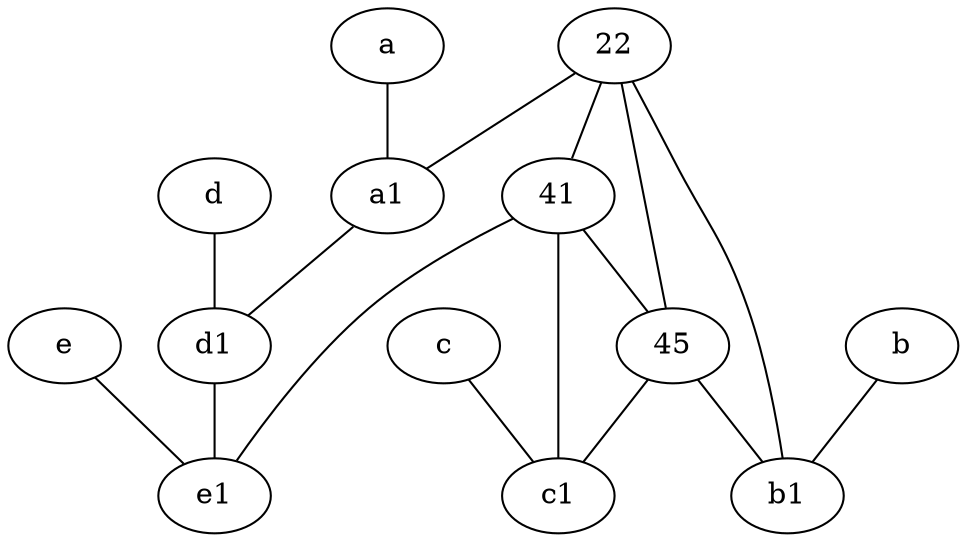 graph {
	node [labelfontsize=50]
	c1 [labelfontsize=50 pos="4.5,3!"]
	e [labelfontsize=50 pos="7,9!"]
	d [labelfontsize=50 pos="2,5!"]
	e1 [labelfontsize=50 pos="7,7!"]
	a [labelfontsize=50 pos="8,2!"]
	c [labelfontsize=50 pos="4.5,2!"]
	22 [labelfontsize=50]
	41 [labelfontsize=50]
	d1 [labelfontsize=50 pos="3,5!"]
	b1 [labelfontsize=50 pos="9,4!"]
	a1 [labelfontsize=50 pos="8,3!"]
	b [labelfontsize=50 pos="10,4!"]
	45 [labelfontsize=50]
	22 -- a1
	41 -- c1
	b -- b1
	22 -- 41
	d1 -- e1
	45 -- b1
	a -- a1
	d -- d1
	41 -- e1
	c -- c1
	41 -- 45
	e -- e1
	22 -- b1
	22 -- 45
	a1 -- d1
	45 -- c1
}
